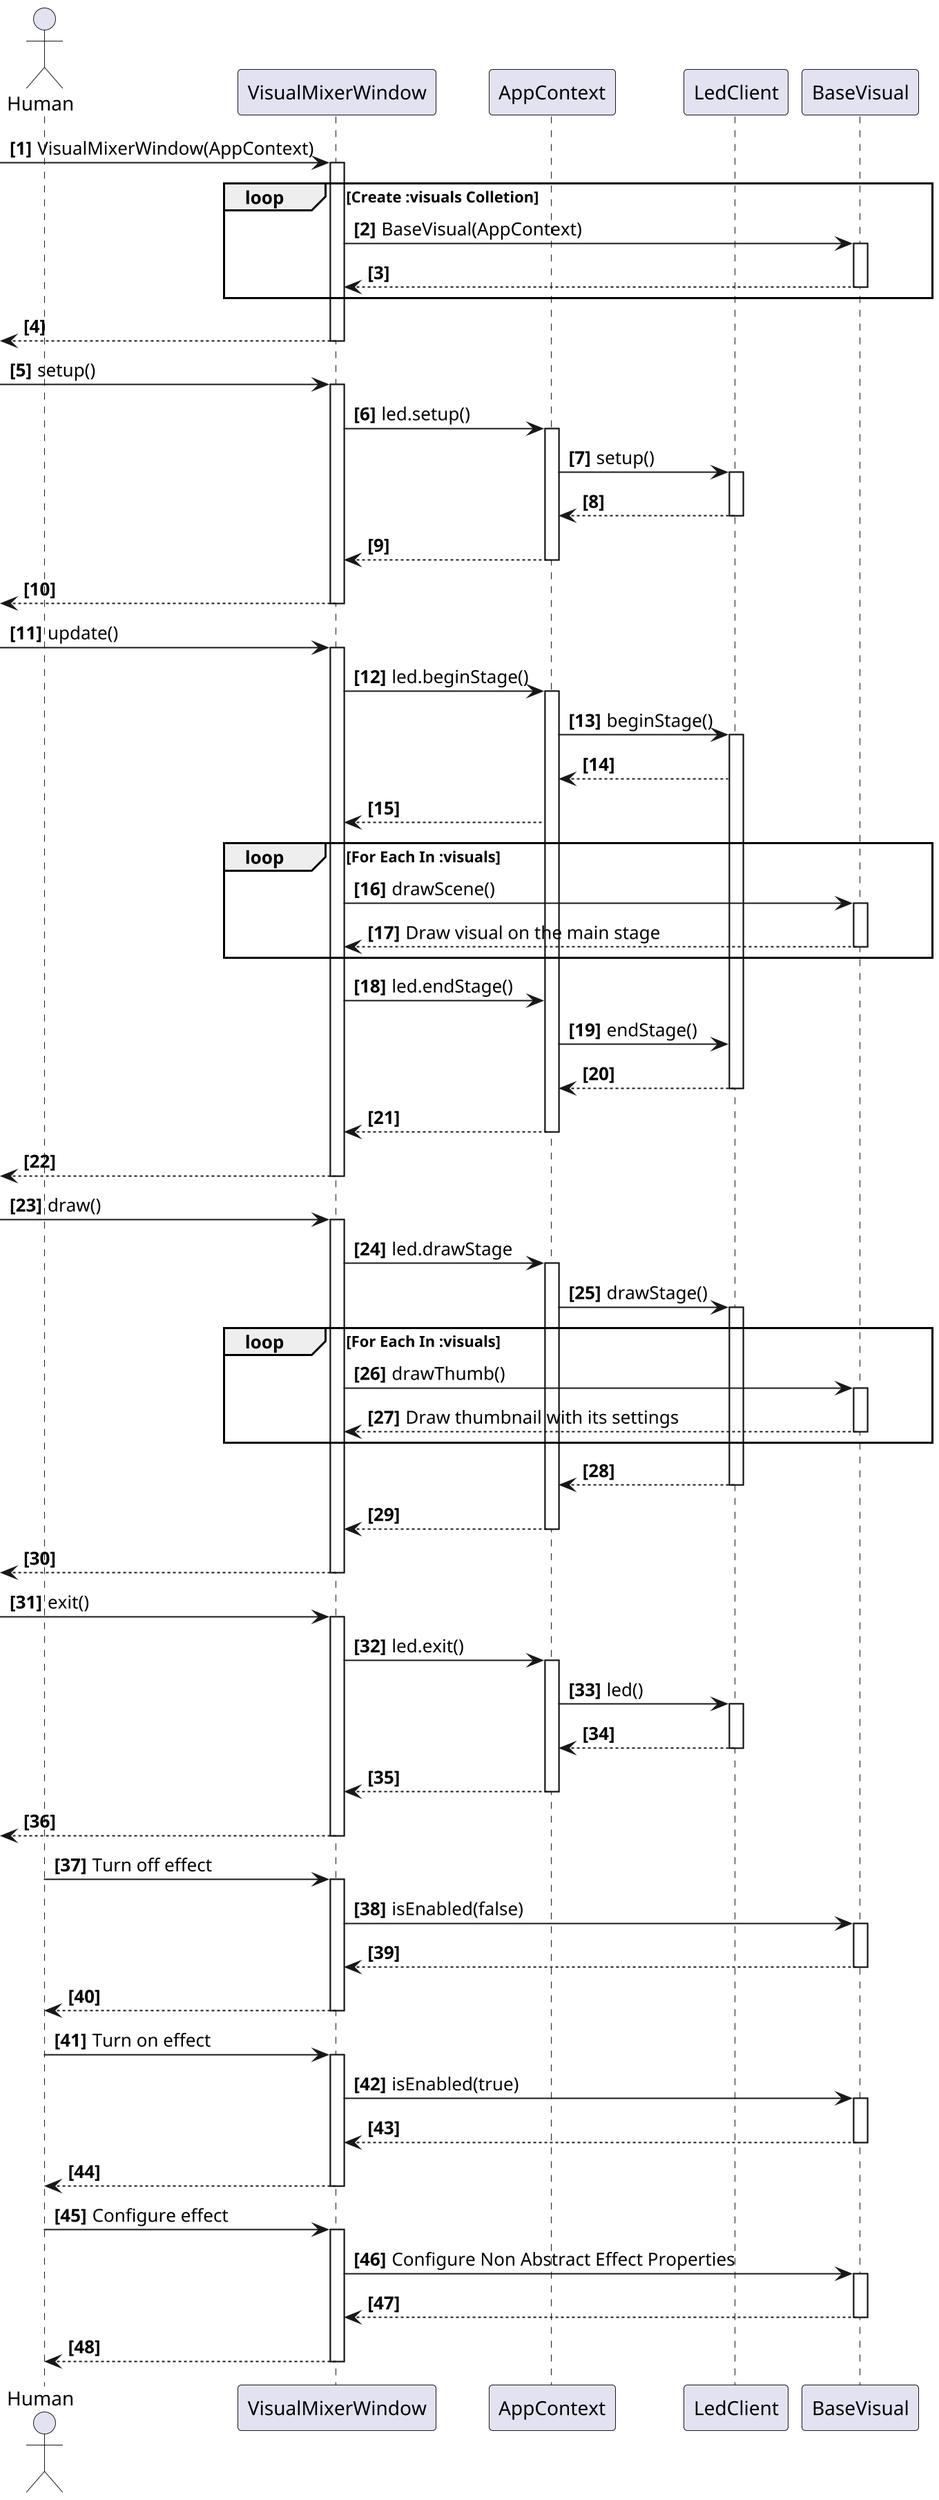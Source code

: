 @startuml VisualMixerWindow
scale 2
autonumber "<b>[0]"

actor Human

participant VisualMixerWindow

participant AppContext
participant LedClient
participant BaseVisual

[-> VisualMixerWindow : VisualMixerWindow(AppContext)

activate VisualMixerWindow

loop Create :visuals Colletion
    VisualMixerWindow -> BaseVisual : BaseVisual(AppContext)
    activate BaseVisual
    VisualMixerWindow <-- BaseVisual
    deactivate BaseVisual
end

[<-- VisualMixerWindow
deactivate VisualMixerWindow

[-> VisualMixerWindow : setup()
activate VisualMixerWindow

VisualMixerWindow -> AppContext : led.setup()
activate AppContext
AppContext -> LedClient : setup()
activate LedClient
AppContext <-- LedClient
deactivate LedClient
VisualMixerWindow <-- AppContext
deactivate AppContext

[<-- VisualMixerWindow
deactivate VisualMixerWindow

[-> VisualMixerWindow : update()
activate VisualMixerWindow

VisualMixerWindow -> AppContext : led.beginStage()
activate AppContext
AppContext -> LedClient : beginStage()
activate LedClient
AppContext <-- LedClient
VisualMixerWindow <-- AppContext

loop For Each In :visuals
    VisualMixerWindow -> BaseVisual : drawScene()
    activate BaseVisual
    VisualMixerWindow <-- BaseVisual : Draw visual on the main stage
    deactivate BaseVisual
end
deactivate BaseVisual

VisualMixerWindow -> AppContext : led.endStage()
AppContext -> LedClient : endStage()
AppContext <-- LedClient
deactivate LedClient
VisualMixerWindow <-- AppContext
deactivate AppContext

[<-- VisualMixerWindow
deactivate VisualMixerWindow

[-> VisualMixerWindow : draw()
activate VisualMixerWindow
VisualMixerWindow -> AppContext : led.drawStage
activate AppContext
AppContext -> LedClient : drawStage()
activate LedClient

loop For Each In :visuals
    VisualMixerWindow -> BaseVisual : drawThumb()
    activate BaseVisual
    VisualMixerWindow <-- BaseVisual : Draw thumbnail with its settings
    deactivate BaseVisual
end
AppContext <-- LedClient
deactivate LedClient
VisualMixerWindow <-- AppContext
deactivate AppContext

[<-- VisualMixerWindow
deactivate VisualMixerWindow


[-> VisualMixerWindow : exit()
activate VisualMixerWindow
VisualMixerWindow -> AppContext : led.exit()
activate AppContext
AppContext -> LedClient : led()
activate LedClient

AppContext <-- LedClient
deactivate LedClient
VisualMixerWindow <-- AppContext
deactivate AppContext
[<-- VisualMixerWindow

deactivate VisualMixerWindow

Human -> VisualMixerWindow : Turn off effect
activate VisualMixerWindow

VisualMixerWindow -> BaseVisual : isEnabled(false)
activate BaseVisual
VisualMixerWindow <-- BaseVisual
deactivate BaseVisual

Human <-- VisualMixerWindow
deactivate VisualMixerWindow

Human -> VisualMixerWindow : Turn on effect
activate VisualMixerWindow

VisualMixerWindow -> BaseVisual : isEnabled(true)
activate BaseVisual
VisualMixerWindow <-- BaseVisual
deactivate BaseVisual

Human <-- VisualMixerWindow
deactivate VisualMixerWindow

Human -> VisualMixerWindow : Configure effect
activate VisualMixerWindow

VisualMixerWindow -> BaseVisual : Configure Non Abstract Effect Properties
activate BaseVisual
VisualMixerWindow <-- BaseVisual
deactivate BaseVisual

Human <-- VisualMixerWindow
deactivate VisualMixerWindow


@enduml